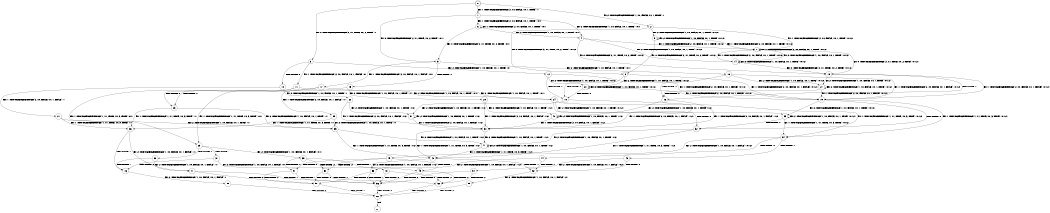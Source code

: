 digraph BCG {
size = "7, 10.5";
center = TRUE;
node [shape = circle];
0 [peripheries = 2];
0 -> 1 [label = "EX !1 !ATOMIC_EXCH_BRANCH (2, +0, FALSE, +0, 1, TRUE) !::"];
0 -> 2 [label = "EX !2 !ATOMIC_EXCH_BRANCH (1, +0, FALSE, +0, 1, TRUE) !::"];
0 -> 3 [label = "EX !0 !ATOMIC_EXCH_BRANCH (2, +1, TRUE, +0, 2, TRUE) !::"];
1 -> 4 [label = "EX !2 !ATOMIC_EXCH_BRANCH (1, +0, FALSE, +0, 1, TRUE) !:0:1:"];
1 -> 5 [label = "EX !0 !ATOMIC_EXCH_BRANCH (2, +1, TRUE, +0, 2, TRUE) !:0:1:"];
1 -> 6 [label = "EX !1 !ATOMIC_EXCH_BRANCH (2, +0, FALSE, +0, 1, TRUE) !:0:1:"];
2 -> 7 [label = "EX !1 !ATOMIC_EXCH_BRANCH (2, +0, FALSE, +0, 1, TRUE) !:0:1:2:"];
2 -> 8 [label = "EX !0 !ATOMIC_EXCH_BRANCH (2, +1, TRUE, +0, 2, TRUE) !:0:1:2:"];
2 -> 9 [label = "EX !2 !ATOMIC_EXCH_BRANCH (1, +0, FALSE, +0, 1, TRUE) !:0:1:2:"];
3 -> 10 [label = "TERMINATE !0"];
3 -> 11 [label = "EX !1 !ATOMIC_EXCH_BRANCH (2, +0, FALSE, +0, 1, FALSE) !:0:"];
3 -> 12 [label = "EX !2 !ATOMIC_EXCH_BRANCH (1, +0, FALSE, +0, 1, TRUE) !:0:"];
4 -> 13 [label = "EX !0 !ATOMIC_EXCH_BRANCH (2, +1, TRUE, +0, 2, TRUE) !:0:1:2:"];
4 -> 14 [label = "EX !2 !ATOMIC_EXCH_BRANCH (1, +0, FALSE, +0, 1, TRUE) !:0:1:2:"];
4 -> 7 [label = "EX !1 !ATOMIC_EXCH_BRANCH (2, +0, FALSE, +0, 1, TRUE) !:0:1:2:"];
5 -> 15 [label = "TERMINATE !0"];
5 -> 16 [label = "EX !2 !ATOMIC_EXCH_BRANCH (1, +0, FALSE, +0, 1, TRUE) !:0:1:"];
5 -> 17 [label = "EX !1 !ATOMIC_EXCH_BRANCH (2, +0, FALSE, +0, 1, FALSE) !:0:1:"];
6 -> 4 [label = "EX !2 !ATOMIC_EXCH_BRANCH (1, +0, FALSE, +0, 1, TRUE) !:0:1:"];
6 -> 5 [label = "EX !0 !ATOMIC_EXCH_BRANCH (2, +1, TRUE, +0, 2, TRUE) !:0:1:"];
6 -> 6 [label = "EX !1 !ATOMIC_EXCH_BRANCH (2, +0, FALSE, +0, 1, TRUE) !:0:1:"];
7 -> 13 [label = "EX !0 !ATOMIC_EXCH_BRANCH (2, +1, TRUE, +0, 2, TRUE) !:0:1:2:"];
7 -> 14 [label = "EX !2 !ATOMIC_EXCH_BRANCH (1, +0, FALSE, +0, 1, TRUE) !:0:1:2:"];
7 -> 7 [label = "EX !1 !ATOMIC_EXCH_BRANCH (2, +0, FALSE, +0, 1, TRUE) !:0:1:2:"];
8 -> 18 [label = "TERMINATE !0"];
8 -> 19 [label = "EX !1 !ATOMIC_EXCH_BRANCH (2, +0, FALSE, +0, 1, FALSE) !:0:1:2:"];
8 -> 20 [label = "EX !2 !ATOMIC_EXCH_BRANCH (1, +0, FALSE, +0, 1, TRUE) !:0:1:2:"];
9 -> 7 [label = "EX !1 !ATOMIC_EXCH_BRANCH (2, +0, FALSE, +0, 1, TRUE) !:0:1:2:"];
9 -> 8 [label = "EX !0 !ATOMIC_EXCH_BRANCH (2, +1, TRUE, +0, 2, TRUE) !:0:1:2:"];
9 -> 9 [label = "EX !2 !ATOMIC_EXCH_BRANCH (1, +0, FALSE, +0, 1, TRUE) !:0:1:2:"];
10 -> 21 [label = "EX !1 !ATOMIC_EXCH_BRANCH (2, +0, FALSE, +0, 1, FALSE) !::"];
10 -> 22 [label = "EX !2 !ATOMIC_EXCH_BRANCH (1, +0, FALSE, +0, 1, TRUE) !::"];
11 -> 23 [label = "TERMINATE !0"];
11 -> 24 [label = "EX !2 !ATOMIC_EXCH_BRANCH (1, +0, FALSE, +0, 1, TRUE) !:0:1:"];
11 -> 25 [label = "EX !1 !ATOMIC_EXCH_BRANCH (1, +1, TRUE, +0, 3, TRUE) !:0:1:"];
12 -> 18 [label = "TERMINATE !0"];
12 -> 19 [label = "EX !1 !ATOMIC_EXCH_BRANCH (2, +0, FALSE, +0, 1, FALSE) !:0:1:2:"];
12 -> 20 [label = "EX !2 !ATOMIC_EXCH_BRANCH (1, +0, FALSE, +0, 1, TRUE) !:0:1:2:"];
13 -> 26 [label = "TERMINATE !0"];
13 -> 27 [label = "EX !2 !ATOMIC_EXCH_BRANCH (1, +0, FALSE, +0, 1, TRUE) !:0:1:2:"];
13 -> 19 [label = "EX !1 !ATOMIC_EXCH_BRANCH (2, +0, FALSE, +0, 1, FALSE) !:0:1:2:"];
14 -> 13 [label = "EX !0 !ATOMIC_EXCH_BRANCH (2, +1, TRUE, +0, 2, TRUE) !:0:1:2:"];
14 -> 14 [label = "EX !2 !ATOMIC_EXCH_BRANCH (1, +0, FALSE, +0, 1, TRUE) !:0:1:2:"];
14 -> 7 [label = "EX !1 !ATOMIC_EXCH_BRANCH (2, +0, FALSE, +0, 1, TRUE) !:0:1:2:"];
15 -> 28 [label = "EX !2 !ATOMIC_EXCH_BRANCH (1, +0, FALSE, +0, 1, TRUE) !:1:"];
15 -> 29 [label = "EX !1 !ATOMIC_EXCH_BRANCH (2, +0, FALSE, +0, 1, FALSE) !:1:"];
16 -> 26 [label = "TERMINATE !0"];
16 -> 27 [label = "EX !2 !ATOMIC_EXCH_BRANCH (1, +0, FALSE, +0, 1, TRUE) !:0:1:2:"];
16 -> 19 [label = "EX !1 !ATOMIC_EXCH_BRANCH (2, +0, FALSE, +0, 1, FALSE) !:0:1:2:"];
17 -> 23 [label = "TERMINATE !0"];
17 -> 24 [label = "EX !2 !ATOMIC_EXCH_BRANCH (1, +0, FALSE, +0, 1, TRUE) !:0:1:"];
17 -> 25 [label = "EX !1 !ATOMIC_EXCH_BRANCH (1, +1, TRUE, +0, 3, TRUE) !:0:1:"];
18 -> 30 [label = "EX !1 !ATOMIC_EXCH_BRANCH (2, +0, FALSE, +0, 1, FALSE) !:1:2:"];
18 -> 31 [label = "EX !2 !ATOMIC_EXCH_BRANCH (1, +0, FALSE, +0, 1, TRUE) !:1:2:"];
19 -> 32 [label = "TERMINATE !0"];
19 -> 33 [label = "EX !2 !ATOMIC_EXCH_BRANCH (1, +0, FALSE, +0, 1, TRUE) !:0:1:2:"];
19 -> 34 [label = "EX !1 !ATOMIC_EXCH_BRANCH (1, +1, TRUE, +0, 3, TRUE) !:0:1:2:"];
20 -> 18 [label = "TERMINATE !0"];
20 -> 19 [label = "EX !1 !ATOMIC_EXCH_BRANCH (2, +0, FALSE, +0, 1, FALSE) !:0:1:2:"];
20 -> 20 [label = "EX !2 !ATOMIC_EXCH_BRANCH (1, +0, FALSE, +0, 1, TRUE) !:0:1:2:"];
21 -> 35 [label = "EX !2 !ATOMIC_EXCH_BRANCH (1, +0, FALSE, +0, 1, TRUE) !:1:"];
21 -> 36 [label = "EX !1 !ATOMIC_EXCH_BRANCH (1, +1, TRUE, +0, 3, TRUE) !:1:"];
22 -> 30 [label = "EX !1 !ATOMIC_EXCH_BRANCH (2, +0, FALSE, +0, 1, FALSE) !:1:2:"];
22 -> 31 [label = "EX !2 !ATOMIC_EXCH_BRANCH (1, +0, FALSE, +0, 1, TRUE) !:1:2:"];
23 -> 35 [label = "EX !2 !ATOMIC_EXCH_BRANCH (1, +0, FALSE, +0, 1, TRUE) !:1:"];
23 -> 36 [label = "EX !1 !ATOMIC_EXCH_BRANCH (1, +1, TRUE, +0, 3, TRUE) !:1:"];
24 -> 32 [label = "TERMINATE !0"];
24 -> 33 [label = "EX !2 !ATOMIC_EXCH_BRANCH (1, +0, FALSE, +0, 1, TRUE) !:0:1:2:"];
24 -> 34 [label = "EX !1 !ATOMIC_EXCH_BRANCH (1, +1, TRUE, +0, 3, TRUE) !:0:1:2:"];
25 -> 37 [label = "TERMINATE !1"];
25 -> 38 [label = "TERMINATE !0"];
25 -> 39 [label = "EX !2 !ATOMIC_EXCH_BRANCH (1, +0, FALSE, +0, 1, FALSE) !:0:1:"];
26 -> 40 [label = "EX !2 !ATOMIC_EXCH_BRANCH (1, +0, FALSE, +0, 1, TRUE) !:1:2:"];
26 -> 30 [label = "EX !1 !ATOMIC_EXCH_BRANCH (2, +0, FALSE, +0, 1, FALSE) !:1:2:"];
27 -> 26 [label = "TERMINATE !0"];
27 -> 27 [label = "EX !2 !ATOMIC_EXCH_BRANCH (1, +0, FALSE, +0, 1, TRUE) !:0:1:2:"];
27 -> 19 [label = "EX !1 !ATOMIC_EXCH_BRANCH (2, +0, FALSE, +0, 1, FALSE) !:0:1:2:"];
28 -> 40 [label = "EX !2 !ATOMIC_EXCH_BRANCH (1, +0, FALSE, +0, 1, TRUE) !:1:2:"];
28 -> 30 [label = "EX !1 !ATOMIC_EXCH_BRANCH (2, +0, FALSE, +0, 1, FALSE) !:1:2:"];
29 -> 35 [label = "EX !2 !ATOMIC_EXCH_BRANCH (1, +0, FALSE, +0, 1, TRUE) !:1:"];
29 -> 36 [label = "EX !1 !ATOMIC_EXCH_BRANCH (1, +1, TRUE, +0, 3, TRUE) !:1:"];
30 -> 41 [label = "EX !2 !ATOMIC_EXCH_BRANCH (1, +0, FALSE, +0, 1, TRUE) !:1:2:"];
30 -> 42 [label = "EX !1 !ATOMIC_EXCH_BRANCH (1, +1, TRUE, +0, 3, TRUE) !:1:2:"];
31 -> 30 [label = "EX !1 !ATOMIC_EXCH_BRANCH (2, +0, FALSE, +0, 1, FALSE) !:1:2:"];
31 -> 31 [label = "EX !2 !ATOMIC_EXCH_BRANCH (1, +0, FALSE, +0, 1, TRUE) !:1:2:"];
32 -> 41 [label = "EX !2 !ATOMIC_EXCH_BRANCH (1, +0, FALSE, +0, 1, TRUE) !:1:2:"];
32 -> 42 [label = "EX !1 !ATOMIC_EXCH_BRANCH (1, +1, TRUE, +0, 3, TRUE) !:1:2:"];
33 -> 32 [label = "TERMINATE !0"];
33 -> 33 [label = "EX !2 !ATOMIC_EXCH_BRANCH (1, +0, FALSE, +0, 1, TRUE) !:0:1:2:"];
33 -> 34 [label = "EX !1 !ATOMIC_EXCH_BRANCH (1, +1, TRUE, +0, 3, TRUE) !:0:1:2:"];
34 -> 43 [label = "TERMINATE !1"];
34 -> 44 [label = "TERMINATE !0"];
34 -> 45 [label = "EX !2 !ATOMIC_EXCH_BRANCH (1, +0, FALSE, +0, 1, FALSE) !:0:1:2:"];
35 -> 41 [label = "EX !2 !ATOMIC_EXCH_BRANCH (1, +0, FALSE, +0, 1, TRUE) !:1:2:"];
35 -> 42 [label = "EX !1 !ATOMIC_EXCH_BRANCH (1, +1, TRUE, +0, 3, TRUE) !:1:2:"];
36 -> 46 [label = "TERMINATE !1"];
36 -> 47 [label = "EX !2 !ATOMIC_EXCH_BRANCH (1, +0, FALSE, +0, 1, FALSE) !:1:"];
37 -> 46 [label = "TERMINATE !0"];
37 -> 48 [label = "EX !2 !ATOMIC_EXCH_BRANCH (1, +0, FALSE, +0, 1, FALSE) !:0:"];
38 -> 46 [label = "TERMINATE !1"];
38 -> 47 [label = "EX !2 !ATOMIC_EXCH_BRANCH (1, +0, FALSE, +0, 1, FALSE) !:1:"];
39 -> 49 [label = "TERMINATE !1"];
39 -> 50 [label = "TERMINATE !2"];
39 -> 51 [label = "TERMINATE !0"];
40 -> 40 [label = "EX !2 !ATOMIC_EXCH_BRANCH (1, +0, FALSE, +0, 1, TRUE) !:1:2:"];
40 -> 30 [label = "EX !1 !ATOMIC_EXCH_BRANCH (2, +0, FALSE, +0, 1, FALSE) !:1:2:"];
41 -> 41 [label = "EX !2 !ATOMIC_EXCH_BRANCH (1, +0, FALSE, +0, 1, TRUE) !:1:2:"];
41 -> 42 [label = "EX !1 !ATOMIC_EXCH_BRANCH (1, +1, TRUE, +0, 3, TRUE) !:1:2:"];
42 -> 52 [label = "TERMINATE !1"];
42 -> 53 [label = "EX !2 !ATOMIC_EXCH_BRANCH (1, +0, FALSE, +0, 1, FALSE) !:1:2:"];
43 -> 52 [label = "TERMINATE !0"];
43 -> 54 [label = "EX !2 !ATOMIC_EXCH_BRANCH (1, +0, FALSE, +0, 1, FALSE) !:0:2:"];
44 -> 52 [label = "TERMINATE !1"];
44 -> 53 [label = "EX !2 !ATOMIC_EXCH_BRANCH (1, +0, FALSE, +0, 1, FALSE) !:1:2:"];
45 -> 49 [label = "TERMINATE !1"];
45 -> 50 [label = "TERMINATE !2"];
45 -> 51 [label = "TERMINATE !0"];
46 -> 55 [label = "EX !2 !ATOMIC_EXCH_BRANCH (1, +0, FALSE, +0, 1, FALSE) !::"];
47 -> 56 [label = "TERMINATE !1"];
47 -> 57 [label = "TERMINATE !2"];
48 -> 58 [label = "TERMINATE !2"];
48 -> 56 [label = "TERMINATE !0"];
49 -> 58 [label = "TERMINATE !2"];
49 -> 56 [label = "TERMINATE !0"];
50 -> 58 [label = "TERMINATE !1"];
50 -> 57 [label = "TERMINATE !0"];
51 -> 56 [label = "TERMINATE !1"];
51 -> 57 [label = "TERMINATE !2"];
52 -> 59 [label = "EX !2 !ATOMIC_EXCH_BRANCH (1, +0, FALSE, +0, 1, FALSE) !:2:"];
53 -> 56 [label = "TERMINATE !1"];
53 -> 57 [label = "TERMINATE !2"];
54 -> 58 [label = "TERMINATE !2"];
54 -> 56 [label = "TERMINATE !0"];
55 -> 60 [label = "TERMINATE !2"];
56 -> 60 [label = "TERMINATE !2"];
57 -> 60 [label = "TERMINATE !1"];
58 -> 60 [label = "TERMINATE !0"];
59 -> 60 [label = "TERMINATE !2"];
60 -> 61 [label = "exit"];
}
